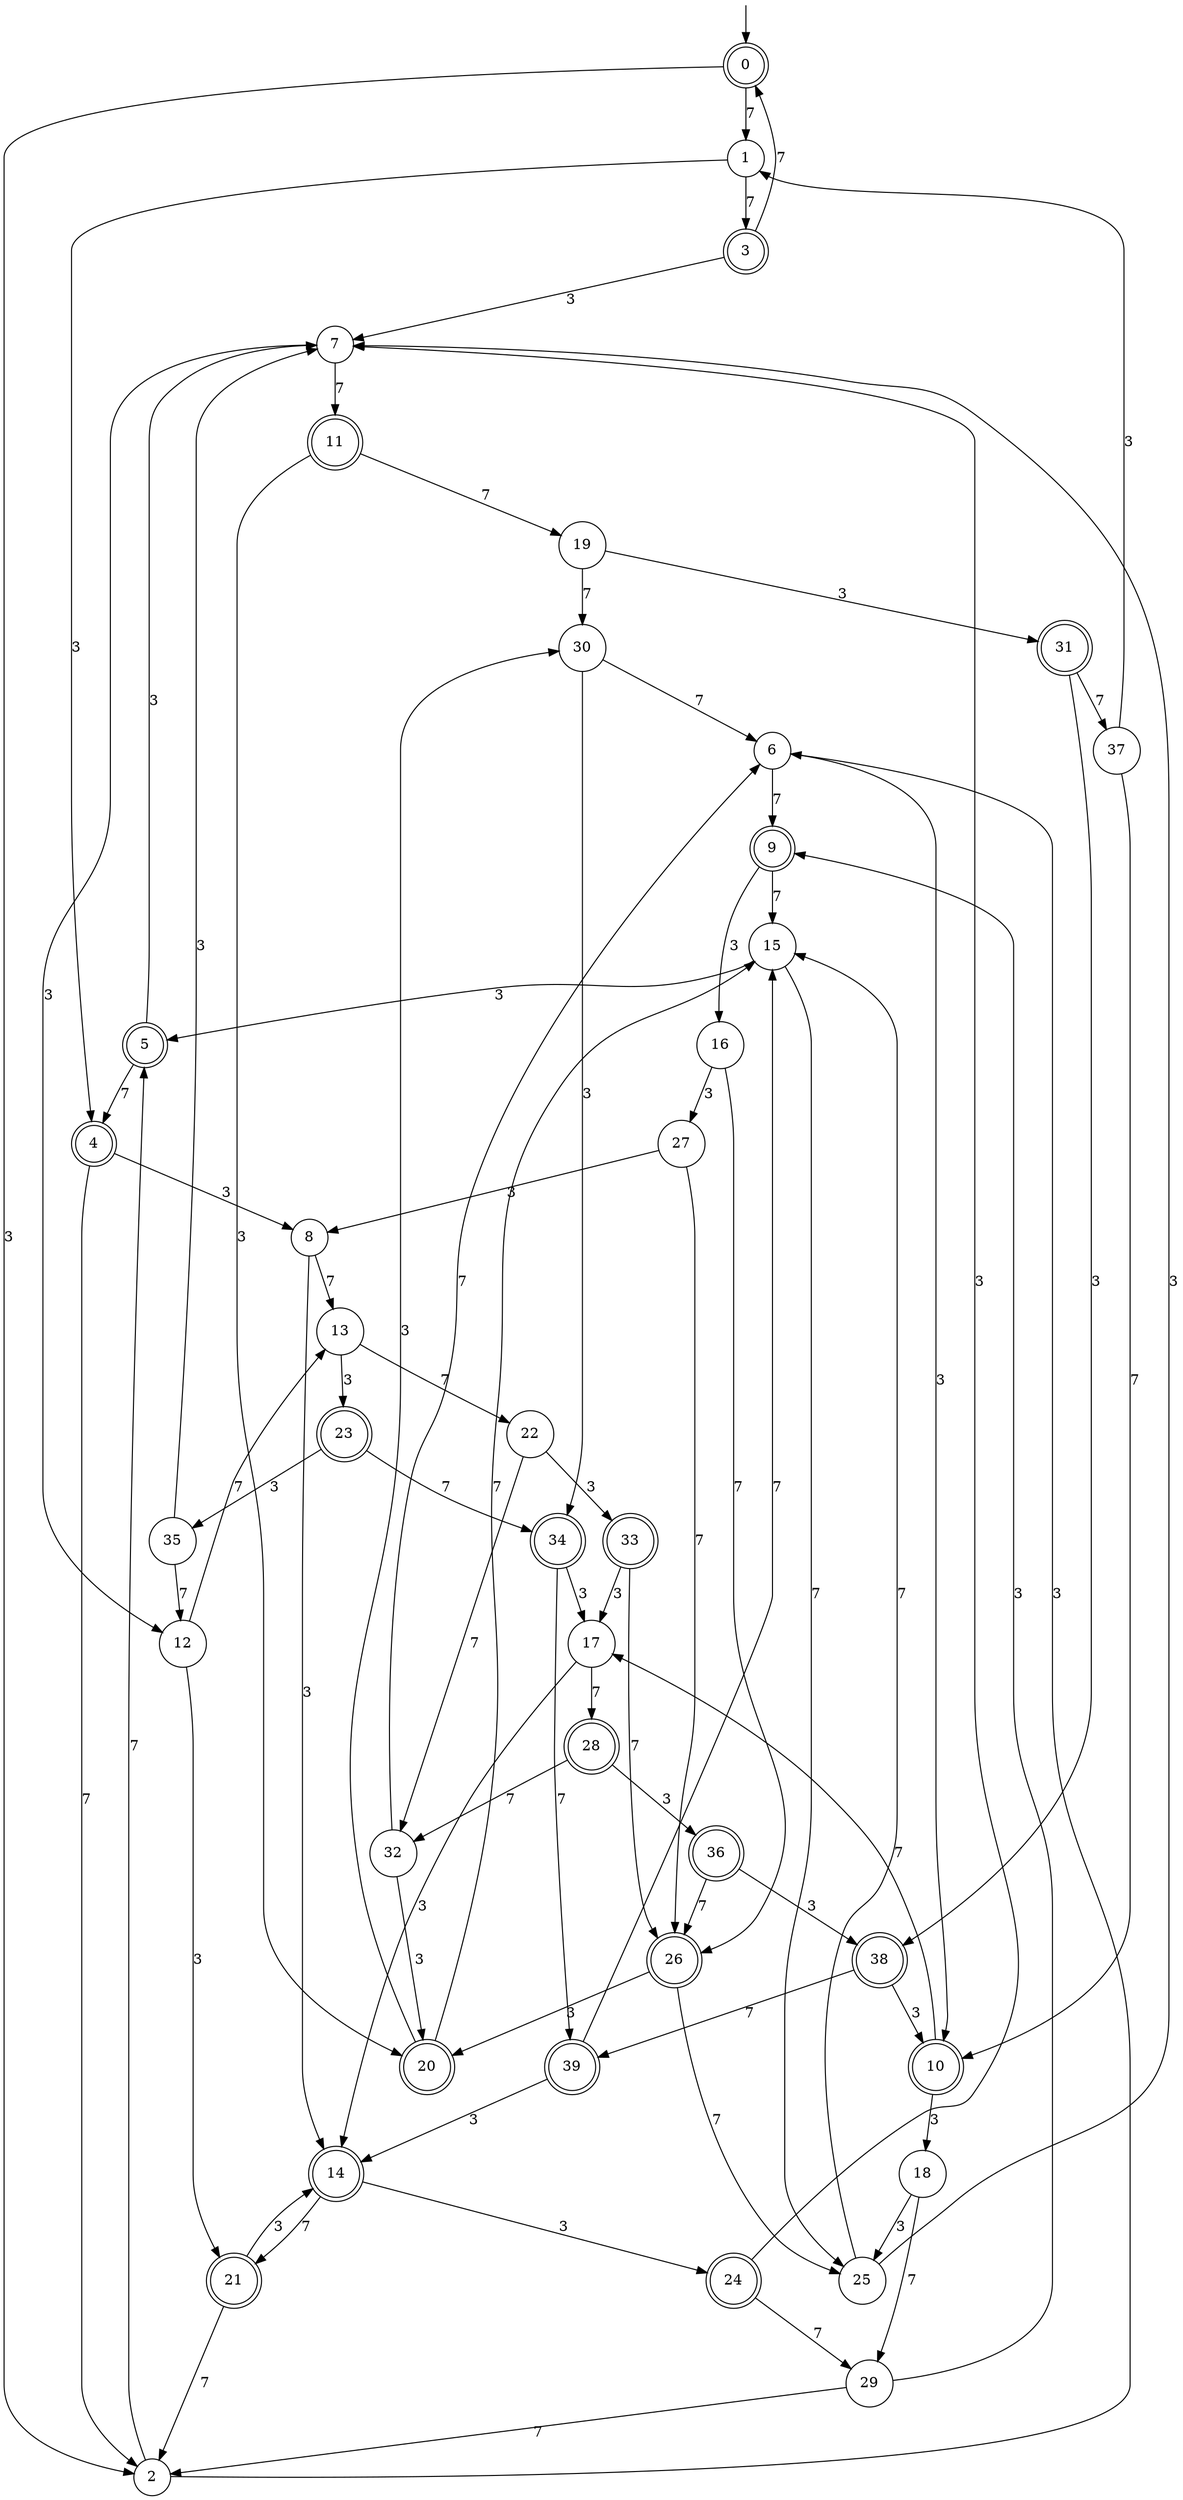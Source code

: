 digraph g {

	s0 [shape="doublecircle" label="0"];
	s1 [shape="circle" label="1"];
	s2 [shape="circle" label="2"];
	s3 [shape="doublecircle" label="3"];
	s4 [shape="doublecircle" label="4"];
	s5 [shape="doublecircle" label="5"];
	s6 [shape="circle" label="6"];
	s7 [shape="circle" label="7"];
	s8 [shape="circle" label="8"];
	s9 [shape="doublecircle" label="9"];
	s10 [shape="doublecircle" label="10"];
	s11 [shape="doublecircle" label="11"];
	s12 [shape="circle" label="12"];
	s13 [shape="circle" label="13"];
	s14 [shape="doublecircle" label="14"];
	s15 [shape="circle" label="15"];
	s16 [shape="circle" label="16"];
	s17 [shape="circle" label="17"];
	s18 [shape="circle" label="18"];
	s19 [shape="circle" label="19"];
	s20 [shape="doublecircle" label="20"];
	s21 [shape="doublecircle" label="21"];
	s22 [shape="circle" label="22"];
	s23 [shape="doublecircle" label="23"];
	s24 [shape="doublecircle" label="24"];
	s25 [shape="circle" label="25"];
	s26 [shape="doublecircle" label="26"];
	s27 [shape="circle" label="27"];
	s28 [shape="doublecircle" label="28"];
	s29 [shape="circle" label="29"];
	s30 [shape="circle" label="30"];
	s31 [shape="doublecircle" label="31"];
	s32 [shape="circle" label="32"];
	s33 [shape="doublecircle" label="33"];
	s34 [shape="doublecircle" label="34"];
	s35 [shape="circle" label="35"];
	s36 [shape="doublecircle" label="36"];
	s37 [shape="circle" label="37"];
	s38 [shape="doublecircle" label="38"];
	s39 [shape="doublecircle" label="39"];
	s0 -> s1 [label="7"];
	s0 -> s2 [label="3"];
	s1 -> s3 [label="7"];
	s1 -> s4 [label="3"];
	s2 -> s5 [label="7"];
	s2 -> s6 [label="3"];
	s3 -> s0 [label="7"];
	s3 -> s7 [label="3"];
	s4 -> s2 [label="7"];
	s4 -> s8 [label="3"];
	s5 -> s4 [label="7"];
	s5 -> s7 [label="3"];
	s6 -> s9 [label="7"];
	s6 -> s10 [label="3"];
	s7 -> s11 [label="7"];
	s7 -> s12 [label="3"];
	s8 -> s13 [label="7"];
	s8 -> s14 [label="3"];
	s9 -> s15 [label="7"];
	s9 -> s16 [label="3"];
	s10 -> s17 [label="7"];
	s10 -> s18 [label="3"];
	s11 -> s19 [label="7"];
	s11 -> s20 [label="3"];
	s12 -> s13 [label="7"];
	s12 -> s21 [label="3"];
	s13 -> s22 [label="7"];
	s13 -> s23 [label="3"];
	s14 -> s21 [label="7"];
	s14 -> s24 [label="3"];
	s15 -> s25 [label="7"];
	s15 -> s5 [label="3"];
	s16 -> s26 [label="7"];
	s16 -> s27 [label="3"];
	s17 -> s28 [label="7"];
	s17 -> s14 [label="3"];
	s18 -> s29 [label="7"];
	s18 -> s25 [label="3"];
	s19 -> s30 [label="7"];
	s19 -> s31 [label="3"];
	s20 -> s15 [label="7"];
	s20 -> s30 [label="3"];
	s21 -> s2 [label="7"];
	s21 -> s14 [label="3"];
	s22 -> s32 [label="7"];
	s22 -> s33 [label="3"];
	s23 -> s34 [label="7"];
	s23 -> s35 [label="3"];
	s24 -> s29 [label="7"];
	s24 -> s7 [label="3"];
	s25 -> s15 [label="7"];
	s25 -> s7 [label="3"];
	s26 -> s25 [label="7"];
	s26 -> s20 [label="3"];
	s27 -> s26 [label="7"];
	s27 -> s8 [label="3"];
	s28 -> s32 [label="7"];
	s28 -> s36 [label="3"];
	s29 -> s2 [label="7"];
	s29 -> s9 [label="3"];
	s30 -> s6 [label="7"];
	s30 -> s34 [label="3"];
	s31 -> s37 [label="7"];
	s31 -> s38 [label="3"];
	s32 -> s6 [label="7"];
	s32 -> s20 [label="3"];
	s33 -> s26 [label="7"];
	s33 -> s17 [label="3"];
	s34 -> s39 [label="7"];
	s34 -> s17 [label="3"];
	s35 -> s12 [label="7"];
	s35 -> s7 [label="3"];
	s36 -> s26 [label="7"];
	s36 -> s38 [label="3"];
	s37 -> s10 [label="7"];
	s37 -> s1 [label="3"];
	s38 -> s39 [label="7"];
	s38 -> s10 [label="3"];
	s39 -> s15 [label="7"];
	s39 -> s14 [label="3"];

__start0 [label="" shape="none" width="0" height="0"];
__start0 -> s0;

}
